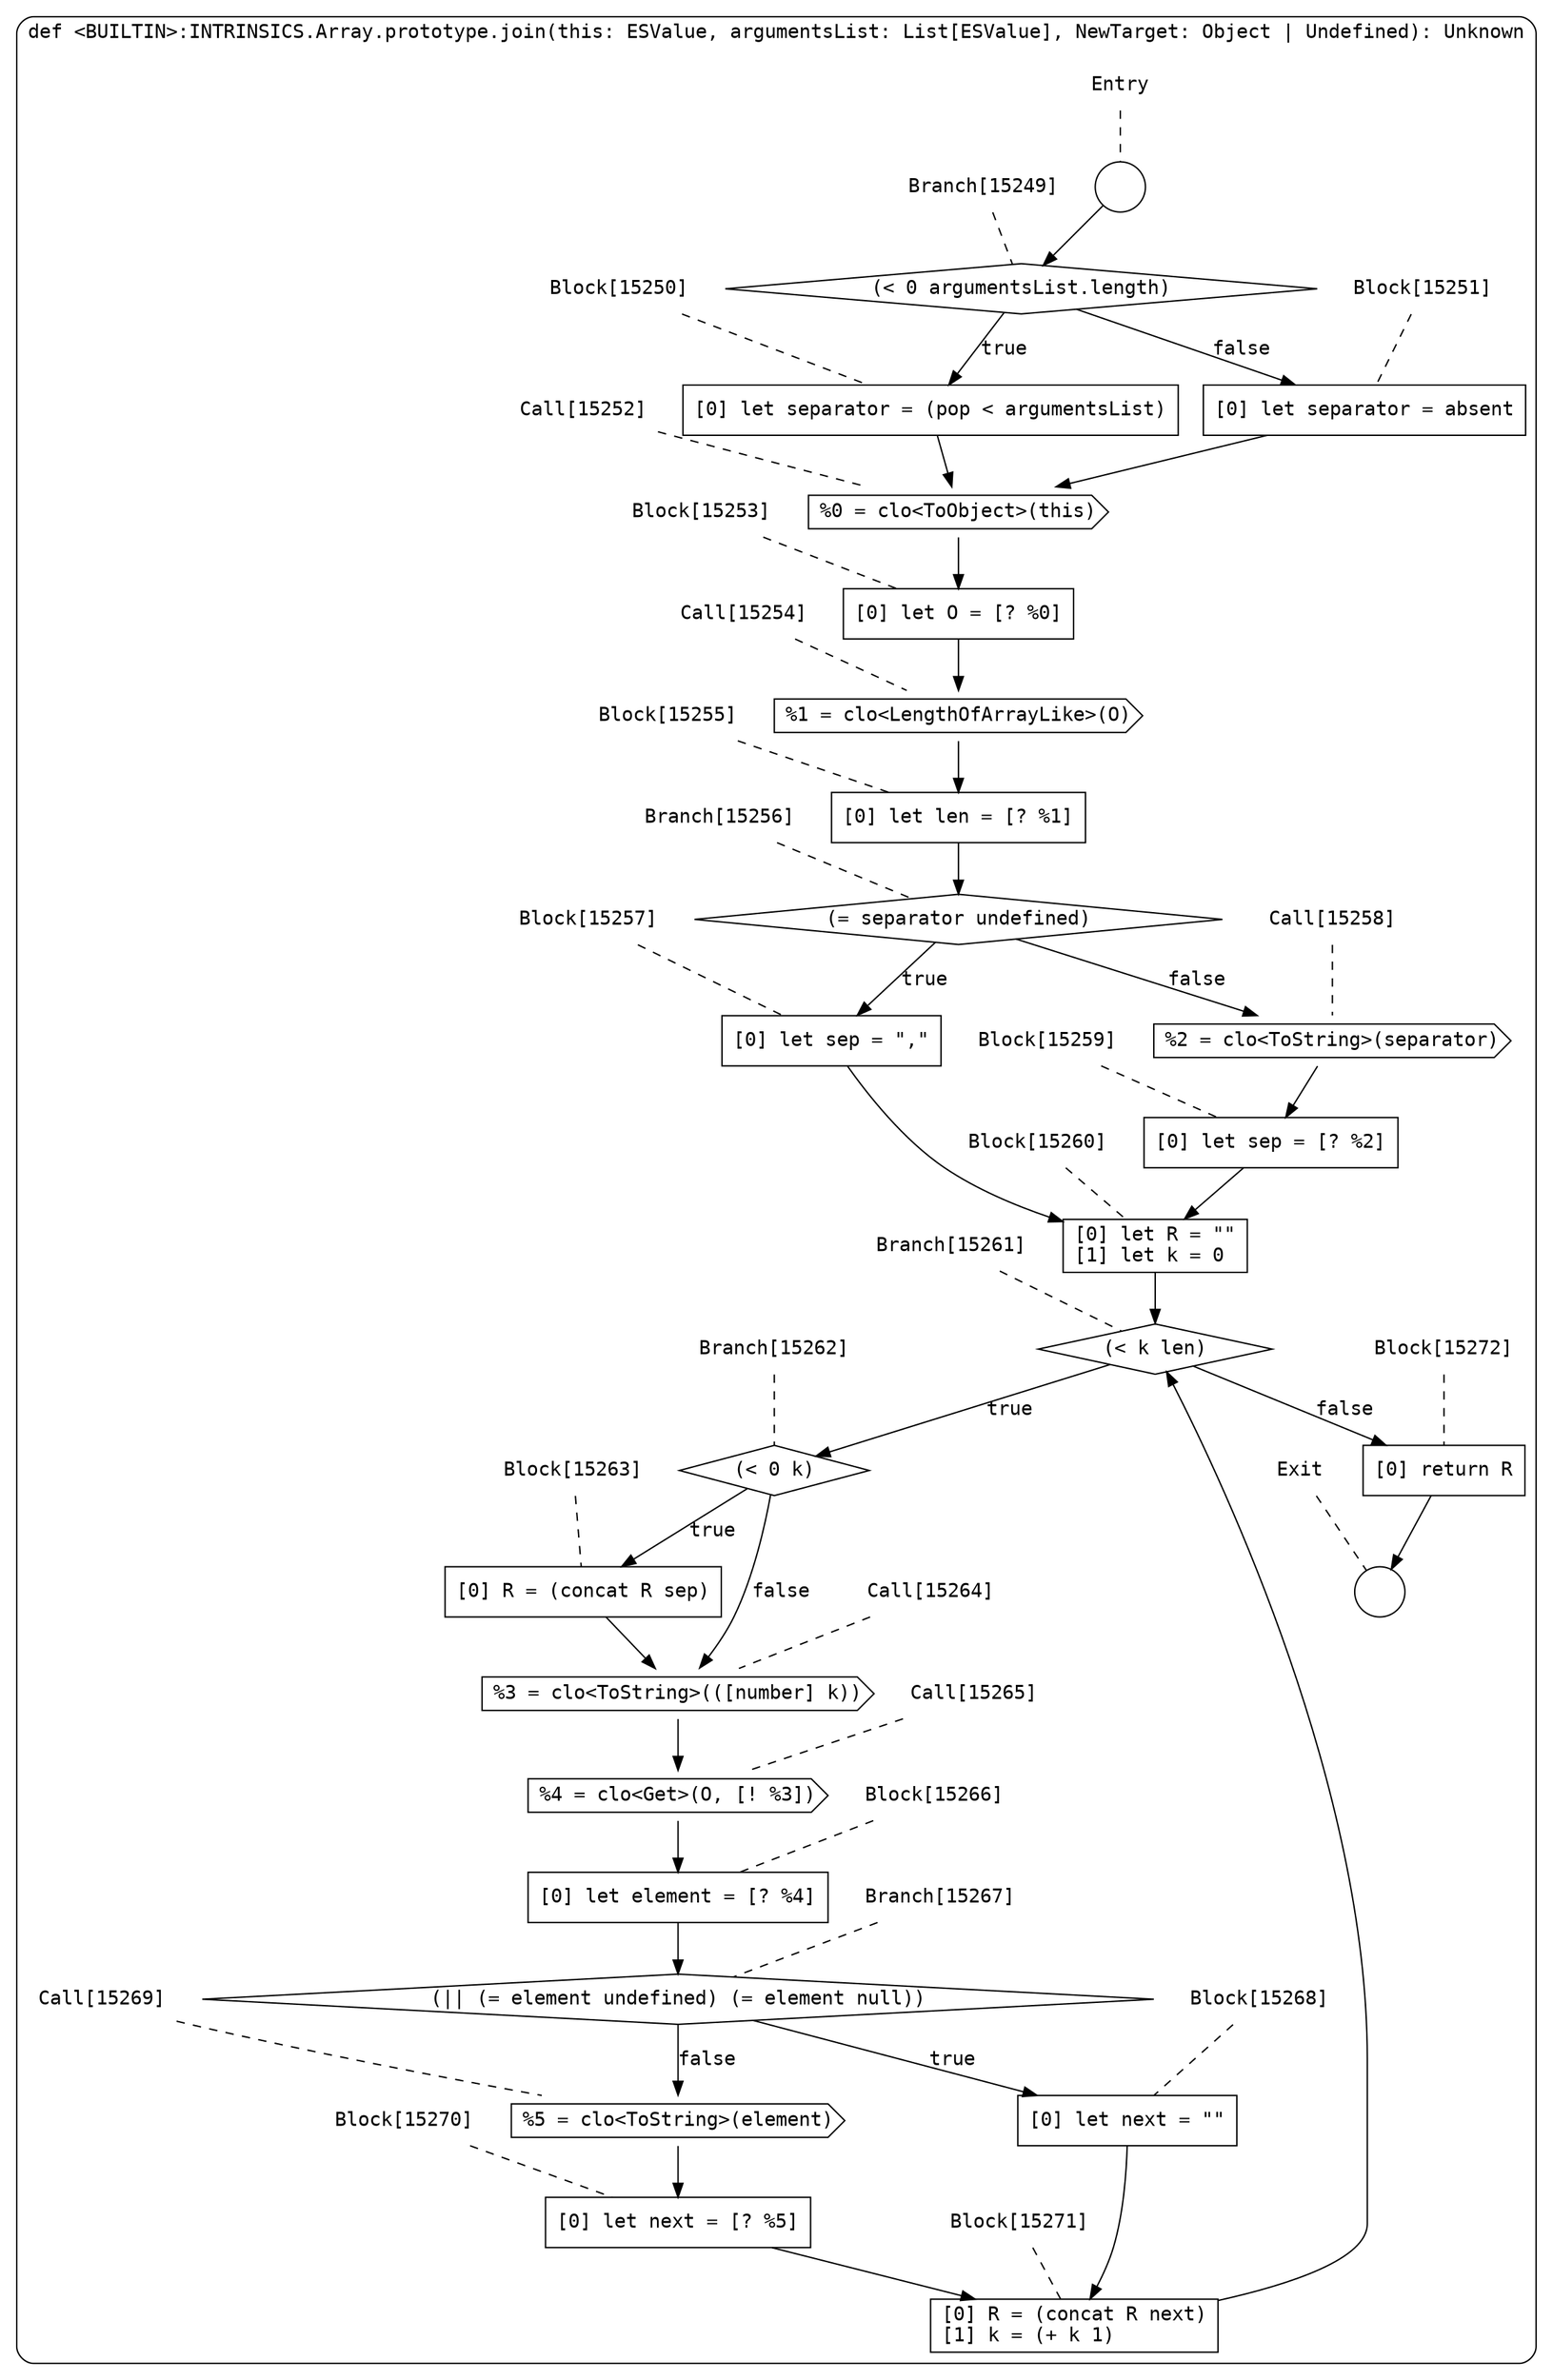 digraph {
  graph [fontname = "Consolas"]
  node [fontname = "Consolas"]
  edge [fontname = "Consolas"]
  subgraph cluster2360 {
    label = "def <BUILTIN>:INTRINSICS.Array.prototype.join(this: ESValue, argumentsList: List[ESValue], NewTarget: Object | Undefined): Unknown"
    style = rounded
    cluster2360_entry_name [shape=none, label=<<font color="black">Entry</font>>]
    cluster2360_entry_name -> cluster2360_entry [arrowhead=none, color="black", style=dashed]
    cluster2360_entry [shape=circle label=" " color="black" fillcolor="white" style=filled]
    cluster2360_entry -> node15249 [color="black"]
    cluster2360_exit_name [shape=none, label=<<font color="black">Exit</font>>]
    cluster2360_exit_name -> cluster2360_exit [arrowhead=none, color="black", style=dashed]
    cluster2360_exit [shape=circle label=" " color="black" fillcolor="white" style=filled]
    node15249_name [shape=none, label=<<font color="black">Branch[15249]</font>>]
    node15249_name -> node15249 [arrowhead=none, color="black", style=dashed]
    node15249 [shape=diamond, label=<<font color="black">(&lt; 0 argumentsList.length)</font>> color="black" fillcolor="white", style=filled]
    node15249 -> node15250 [label=<<font color="black">true</font>> color="black"]
    node15249 -> node15251 [label=<<font color="black">false</font>> color="black"]
    node15250_name [shape=none, label=<<font color="black">Block[15250]</font>>]
    node15250_name -> node15250 [arrowhead=none, color="black", style=dashed]
    node15250 [shape=box, label=<<font color="black">[0] let separator = (pop &lt; argumentsList)<BR ALIGN="LEFT"/></font>> color="black" fillcolor="white", style=filled]
    node15250 -> node15252 [color="black"]
    node15251_name [shape=none, label=<<font color="black">Block[15251]</font>>]
    node15251_name -> node15251 [arrowhead=none, color="black", style=dashed]
    node15251 [shape=box, label=<<font color="black">[0] let separator = absent<BR ALIGN="LEFT"/></font>> color="black" fillcolor="white", style=filled]
    node15251 -> node15252 [color="black"]
    node15252_name [shape=none, label=<<font color="black">Call[15252]</font>>]
    node15252_name -> node15252 [arrowhead=none, color="black", style=dashed]
    node15252 [shape=cds, label=<<font color="black">%0 = clo&lt;ToObject&gt;(this)</font>> color="black" fillcolor="white", style=filled]
    node15252 -> node15253 [color="black"]
    node15253_name [shape=none, label=<<font color="black">Block[15253]</font>>]
    node15253_name -> node15253 [arrowhead=none, color="black", style=dashed]
    node15253 [shape=box, label=<<font color="black">[0] let O = [? %0]<BR ALIGN="LEFT"/></font>> color="black" fillcolor="white", style=filled]
    node15253 -> node15254 [color="black"]
    node15254_name [shape=none, label=<<font color="black">Call[15254]</font>>]
    node15254_name -> node15254 [arrowhead=none, color="black", style=dashed]
    node15254 [shape=cds, label=<<font color="black">%1 = clo&lt;LengthOfArrayLike&gt;(O)</font>> color="black" fillcolor="white", style=filled]
    node15254 -> node15255 [color="black"]
    node15255_name [shape=none, label=<<font color="black">Block[15255]</font>>]
    node15255_name -> node15255 [arrowhead=none, color="black", style=dashed]
    node15255 [shape=box, label=<<font color="black">[0] let len = [? %1]<BR ALIGN="LEFT"/></font>> color="black" fillcolor="white", style=filled]
    node15255 -> node15256 [color="black"]
    node15256_name [shape=none, label=<<font color="black">Branch[15256]</font>>]
    node15256_name -> node15256 [arrowhead=none, color="black", style=dashed]
    node15256 [shape=diamond, label=<<font color="black">(= separator undefined)</font>> color="black" fillcolor="white", style=filled]
    node15256 -> node15257 [label=<<font color="black">true</font>> color="black"]
    node15256 -> node15258 [label=<<font color="black">false</font>> color="black"]
    node15257_name [shape=none, label=<<font color="black">Block[15257]</font>>]
    node15257_name -> node15257 [arrowhead=none, color="black", style=dashed]
    node15257 [shape=box, label=<<font color="black">[0] let sep = &quot;,&quot;<BR ALIGN="LEFT"/></font>> color="black" fillcolor="white", style=filled]
    node15257 -> node15260 [color="black"]
    node15258_name [shape=none, label=<<font color="black">Call[15258]</font>>]
    node15258_name -> node15258 [arrowhead=none, color="black", style=dashed]
    node15258 [shape=cds, label=<<font color="black">%2 = clo&lt;ToString&gt;(separator)</font>> color="black" fillcolor="white", style=filled]
    node15258 -> node15259 [color="black"]
    node15260_name [shape=none, label=<<font color="black">Block[15260]</font>>]
    node15260_name -> node15260 [arrowhead=none, color="black", style=dashed]
    node15260 [shape=box, label=<<font color="black">[0] let R = &quot;&quot;<BR ALIGN="LEFT"/>[1] let k = 0<BR ALIGN="LEFT"/></font>> color="black" fillcolor="white", style=filled]
    node15260 -> node15261 [color="black"]
    node15259_name [shape=none, label=<<font color="black">Block[15259]</font>>]
    node15259_name -> node15259 [arrowhead=none, color="black", style=dashed]
    node15259 [shape=box, label=<<font color="black">[0] let sep = [? %2]<BR ALIGN="LEFT"/></font>> color="black" fillcolor="white", style=filled]
    node15259 -> node15260 [color="black"]
    node15261_name [shape=none, label=<<font color="black">Branch[15261]</font>>]
    node15261_name -> node15261 [arrowhead=none, color="black", style=dashed]
    node15261 [shape=diamond, label=<<font color="black">(&lt; k len)</font>> color="black" fillcolor="white", style=filled]
    node15261 -> node15262 [label=<<font color="black">true</font>> color="black"]
    node15261 -> node15272 [label=<<font color="black">false</font>> color="black"]
    node15262_name [shape=none, label=<<font color="black">Branch[15262]</font>>]
    node15262_name -> node15262 [arrowhead=none, color="black", style=dashed]
    node15262 [shape=diamond, label=<<font color="black">(&lt; 0 k)</font>> color="black" fillcolor="white", style=filled]
    node15262 -> node15263 [label=<<font color="black">true</font>> color="black"]
    node15262 -> node15264 [label=<<font color="black">false</font>> color="black"]
    node15272_name [shape=none, label=<<font color="black">Block[15272]</font>>]
    node15272_name -> node15272 [arrowhead=none, color="black", style=dashed]
    node15272 [shape=box, label=<<font color="black">[0] return R<BR ALIGN="LEFT"/></font>> color="black" fillcolor="white", style=filled]
    node15272 -> cluster2360_exit [color="black"]
    node15263_name [shape=none, label=<<font color="black">Block[15263]</font>>]
    node15263_name -> node15263 [arrowhead=none, color="black", style=dashed]
    node15263 [shape=box, label=<<font color="black">[0] R = (concat R sep)<BR ALIGN="LEFT"/></font>> color="black" fillcolor="white", style=filled]
    node15263 -> node15264 [color="black"]
    node15264_name [shape=none, label=<<font color="black">Call[15264]</font>>]
    node15264_name -> node15264 [arrowhead=none, color="black", style=dashed]
    node15264 [shape=cds, label=<<font color="black">%3 = clo&lt;ToString&gt;(([number] k))</font>> color="black" fillcolor="white", style=filled]
    node15264 -> node15265 [color="black"]
    node15265_name [shape=none, label=<<font color="black">Call[15265]</font>>]
    node15265_name -> node15265 [arrowhead=none, color="black", style=dashed]
    node15265 [shape=cds, label=<<font color="black">%4 = clo&lt;Get&gt;(O, [! %3])</font>> color="black" fillcolor="white", style=filled]
    node15265 -> node15266 [color="black"]
    node15266_name [shape=none, label=<<font color="black">Block[15266]</font>>]
    node15266_name -> node15266 [arrowhead=none, color="black", style=dashed]
    node15266 [shape=box, label=<<font color="black">[0] let element = [? %4]<BR ALIGN="LEFT"/></font>> color="black" fillcolor="white", style=filled]
    node15266 -> node15267 [color="black"]
    node15267_name [shape=none, label=<<font color="black">Branch[15267]</font>>]
    node15267_name -> node15267 [arrowhead=none, color="black", style=dashed]
    node15267 [shape=diamond, label=<<font color="black">(|| (= element undefined) (= element null))</font>> color="black" fillcolor="white", style=filled]
    node15267 -> node15268 [label=<<font color="black">true</font>> color="black"]
    node15267 -> node15269 [label=<<font color="black">false</font>> color="black"]
    node15268_name [shape=none, label=<<font color="black">Block[15268]</font>>]
    node15268_name -> node15268 [arrowhead=none, color="black", style=dashed]
    node15268 [shape=box, label=<<font color="black">[0] let next = &quot;&quot;<BR ALIGN="LEFT"/></font>> color="black" fillcolor="white", style=filled]
    node15268 -> node15271 [color="black"]
    node15269_name [shape=none, label=<<font color="black">Call[15269]</font>>]
    node15269_name -> node15269 [arrowhead=none, color="black", style=dashed]
    node15269 [shape=cds, label=<<font color="black">%5 = clo&lt;ToString&gt;(element)</font>> color="black" fillcolor="white", style=filled]
    node15269 -> node15270 [color="black"]
    node15271_name [shape=none, label=<<font color="black">Block[15271]</font>>]
    node15271_name -> node15271 [arrowhead=none, color="black", style=dashed]
    node15271 [shape=box, label=<<font color="black">[0] R = (concat R next)<BR ALIGN="LEFT"/>[1] k = (+ k 1)<BR ALIGN="LEFT"/></font>> color="black" fillcolor="white", style=filled]
    node15271 -> node15261 [color="black"]
    node15270_name [shape=none, label=<<font color="black">Block[15270]</font>>]
    node15270_name -> node15270 [arrowhead=none, color="black", style=dashed]
    node15270 [shape=box, label=<<font color="black">[0] let next = [? %5]<BR ALIGN="LEFT"/></font>> color="black" fillcolor="white", style=filled]
    node15270 -> node15271 [color="black"]
  }
}